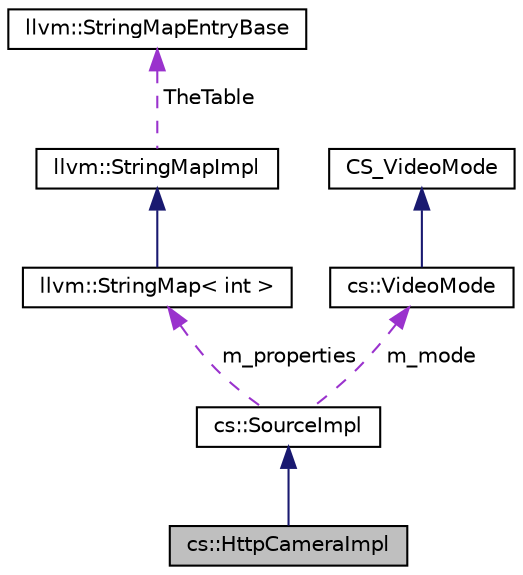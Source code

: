 digraph "cs::HttpCameraImpl"
{
  edge [fontname="Helvetica",fontsize="10",labelfontname="Helvetica",labelfontsize="10"];
  node [fontname="Helvetica",fontsize="10",shape=record];
  Node1 [label="cs::HttpCameraImpl",height=0.2,width=0.4,color="black", fillcolor="grey75", style="filled", fontcolor="black"];
  Node2 -> Node1 [dir="back",color="midnightblue",fontsize="10",style="solid",fontname="Helvetica"];
  Node2 [label="cs::SourceImpl",height=0.2,width=0.4,color="black", fillcolor="white", style="filled",URL="$classcs_1_1SourceImpl.html"];
  Node3 -> Node2 [dir="back",color="darkorchid3",fontsize="10",style="dashed",label=" m_properties" ,fontname="Helvetica"];
  Node3 [label="llvm::StringMap\< int \>",height=0.2,width=0.4,color="black", fillcolor="white", style="filled",URL="$classllvm_1_1StringMap.html"];
  Node4 -> Node3 [dir="back",color="midnightblue",fontsize="10",style="solid",fontname="Helvetica"];
  Node4 [label="llvm::StringMapImpl",height=0.2,width=0.4,color="black", fillcolor="white", style="filled",URL="$classllvm_1_1StringMapImpl.html",tooltip="StringMapImpl - This is the base class of StringMap that is shared among all of its instantiations..."];
  Node5 -> Node4 [dir="back",color="darkorchid3",fontsize="10",style="dashed",label=" TheTable" ,fontname="Helvetica"];
  Node5 [label="llvm::StringMapEntryBase",height=0.2,width=0.4,color="black", fillcolor="white", style="filled",URL="$classllvm_1_1StringMapEntryBase.html",tooltip="StringMapEntryBase - Shared base class of StringMapEntry instances. "];
  Node6 -> Node2 [dir="back",color="darkorchid3",fontsize="10",style="dashed",label=" m_mode" ,fontname="Helvetica"];
  Node6 [label="cs::VideoMode",height=0.2,width=0.4,color="black", fillcolor="white", style="filled",URL="$structcs_1_1VideoMode.html",tooltip="Video mode. "];
  Node7 -> Node6 [dir="back",color="midnightblue",fontsize="10",style="solid",fontname="Helvetica"];
  Node7 [label="CS_VideoMode",height=0.2,width=0.4,color="black", fillcolor="white", style="filled",URL="$structCS__VideoMode.html"];
}

